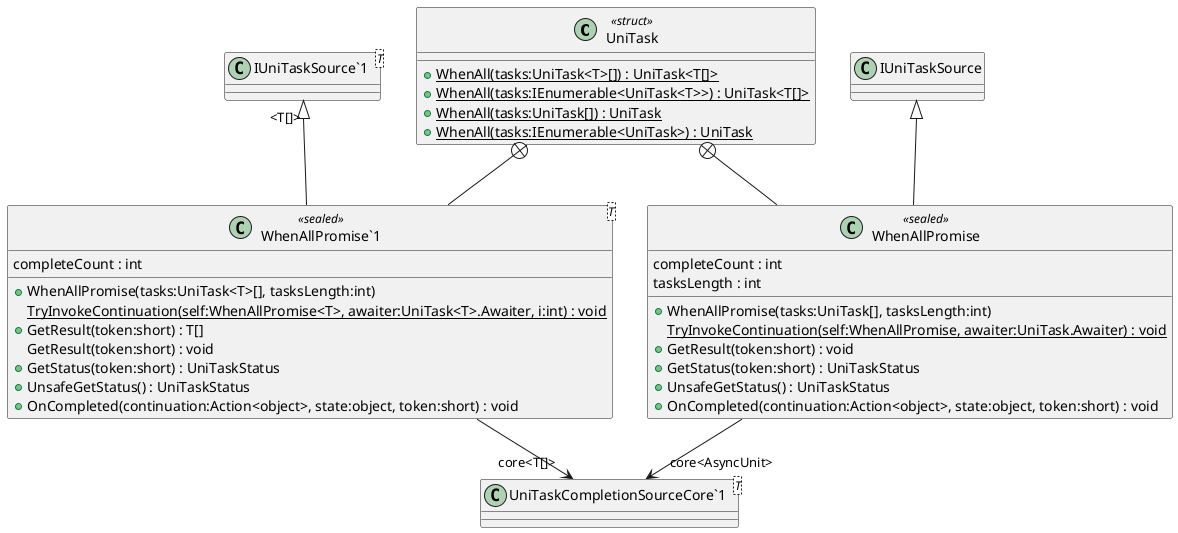 @startuml
class UniTask <<struct>> {
    + {static} WhenAll(tasks:UniTask<T>[]) : UniTask<T[]>
    + {static} WhenAll(tasks:IEnumerable<UniTask<T>>) : UniTask<T[]>
    + {static} WhenAll(tasks:UniTask[]) : UniTask
    + {static} WhenAll(tasks:IEnumerable<UniTask>) : UniTask
}
class "WhenAllPromise`1"<T> <<sealed>> {
    completeCount : int
    + WhenAllPromise(tasks:UniTask<T>[], tasksLength:int)
    {static} TryInvokeContinuation(self:WhenAllPromise<T>, awaiter:UniTask<T>.Awaiter, i:int) : void
    + GetResult(token:short) : T[]
    GetResult(token:short) : void
    + GetStatus(token:short) : UniTaskStatus
    + UnsafeGetStatus() : UniTaskStatus
    + OnCompleted(continuation:Action<object>, state:object, token:short) : void
}
class WhenAllPromise <<sealed>> {
    completeCount : int
    tasksLength : int
    + WhenAllPromise(tasks:UniTask[], tasksLength:int)
    {static} TryInvokeContinuation(self:WhenAllPromise, awaiter:UniTask.Awaiter) : void
    + GetResult(token:short) : void
    + GetStatus(token:short) : UniTaskStatus
    + UnsafeGetStatus() : UniTaskStatus
    + OnCompleted(continuation:Action<object>, state:object, token:short) : void
}
class "IUniTaskSource`1"<T> {
}
class "UniTaskCompletionSourceCore`1"<T> {
}
UniTask +-- "WhenAllPromise`1"
"IUniTaskSource`1" "<T[]>" <|-- "WhenAllPromise`1"
"WhenAllPromise`1" --> "core<T[]>" "UniTaskCompletionSourceCore`1"
UniTask +-- WhenAllPromise
IUniTaskSource <|-- WhenAllPromise
WhenAllPromise --> "core<AsyncUnit>" "UniTaskCompletionSourceCore`1"
@enduml
